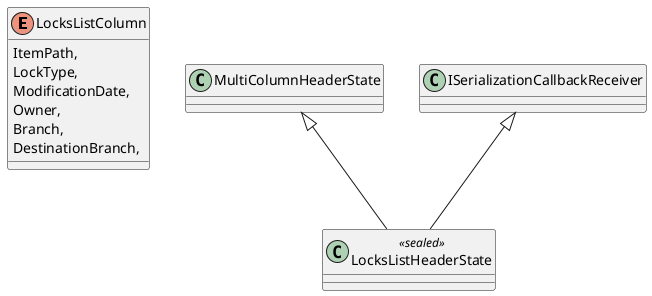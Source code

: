 @startuml
enum LocksListColumn {
    ItemPath,
    LockType,
    ModificationDate,
    Owner,
    Branch,
    DestinationBranch,
}
class LocksListHeaderState <<sealed>> {
}
MultiColumnHeaderState <|-- LocksListHeaderState
ISerializationCallbackReceiver <|-- LocksListHeaderState
@enduml
